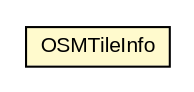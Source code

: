 #!/usr/local/bin/dot
#
# Class diagram 
# Generated by UMLGraph version R5_6-24-gf6e263 (http://www.umlgraph.org/)
#

digraph G {
	edge [fontname="arial",fontsize=10,labelfontname="arial",labelfontsize=10];
	node [fontname="arial",fontsize=10,shape=plaintext];
	nodesep=0.25;
	ranksep=0.5;
	// org.osmdroid.mtp.adt.OSMTileInfo
	c99841 [label=<<table title="org.osmdroid.mtp.adt.OSMTileInfo" border="0" cellborder="1" cellspacing="0" cellpadding="2" port="p" bgcolor="lemonChiffon" href="./OSMTileInfo.html">
		<tr><td><table border="0" cellspacing="0" cellpadding="1">
<tr><td align="center" balign="center"> OSMTileInfo </td></tr>
		</table></td></tr>
		</table>>, URL="./OSMTileInfo.html", fontname="arial", fontcolor="black", fontsize=10.0];
}

